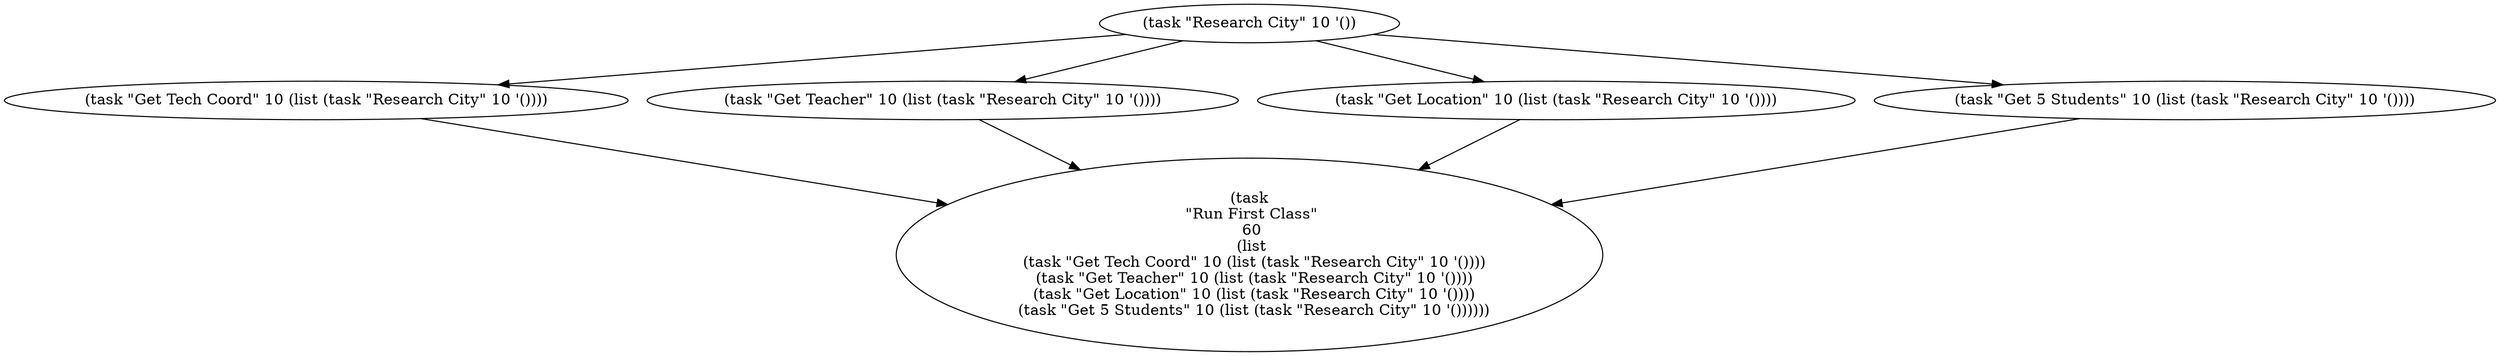digraph G {
	node0 [label="(task \"Get Tech Coord\" 10 (list (task \"Research City\" 10 '())))\n"];
	node1 [label="(task \"Get Teacher\" 10 (list (task \"Research City\" 10 '())))\n"];
	node2 [label="(task \"Get Location\" 10 (list (task \"Research City\" 10 '())))\n"];
	node3 [label="(task \"Research City\" 10 '())\n"];
	node4 [label="(task \"Get 5 Students\" 10 (list (task \"Research City\" 10 '())))\n"];
	node5 [label="(task\n \"Run First Class\"\n 60\n (list\n  (task \"Get Tech Coord\" 10 (list (task \"Research City\" 10 '())))\n  (task \"Get Teacher\" 10 (list (task \"Research City\" 10 '())))\n  (task \"Get Location\" 10 (list (task \"Research City\" 10 '())))\n  (task \"Get 5 Students\" 10 (list (task \"Research City\" 10 '())))))\n"];
	subgraph U {
		edge [dir=none];
	}
	subgraph D {
		node0 -> node5;
		node1 -> node5;
		node2 -> node5;
		node3 -> node2;
		node3 -> node0;
		node3 -> node1;
		node3 -> node4;
		node4 -> node5;
	}
}

